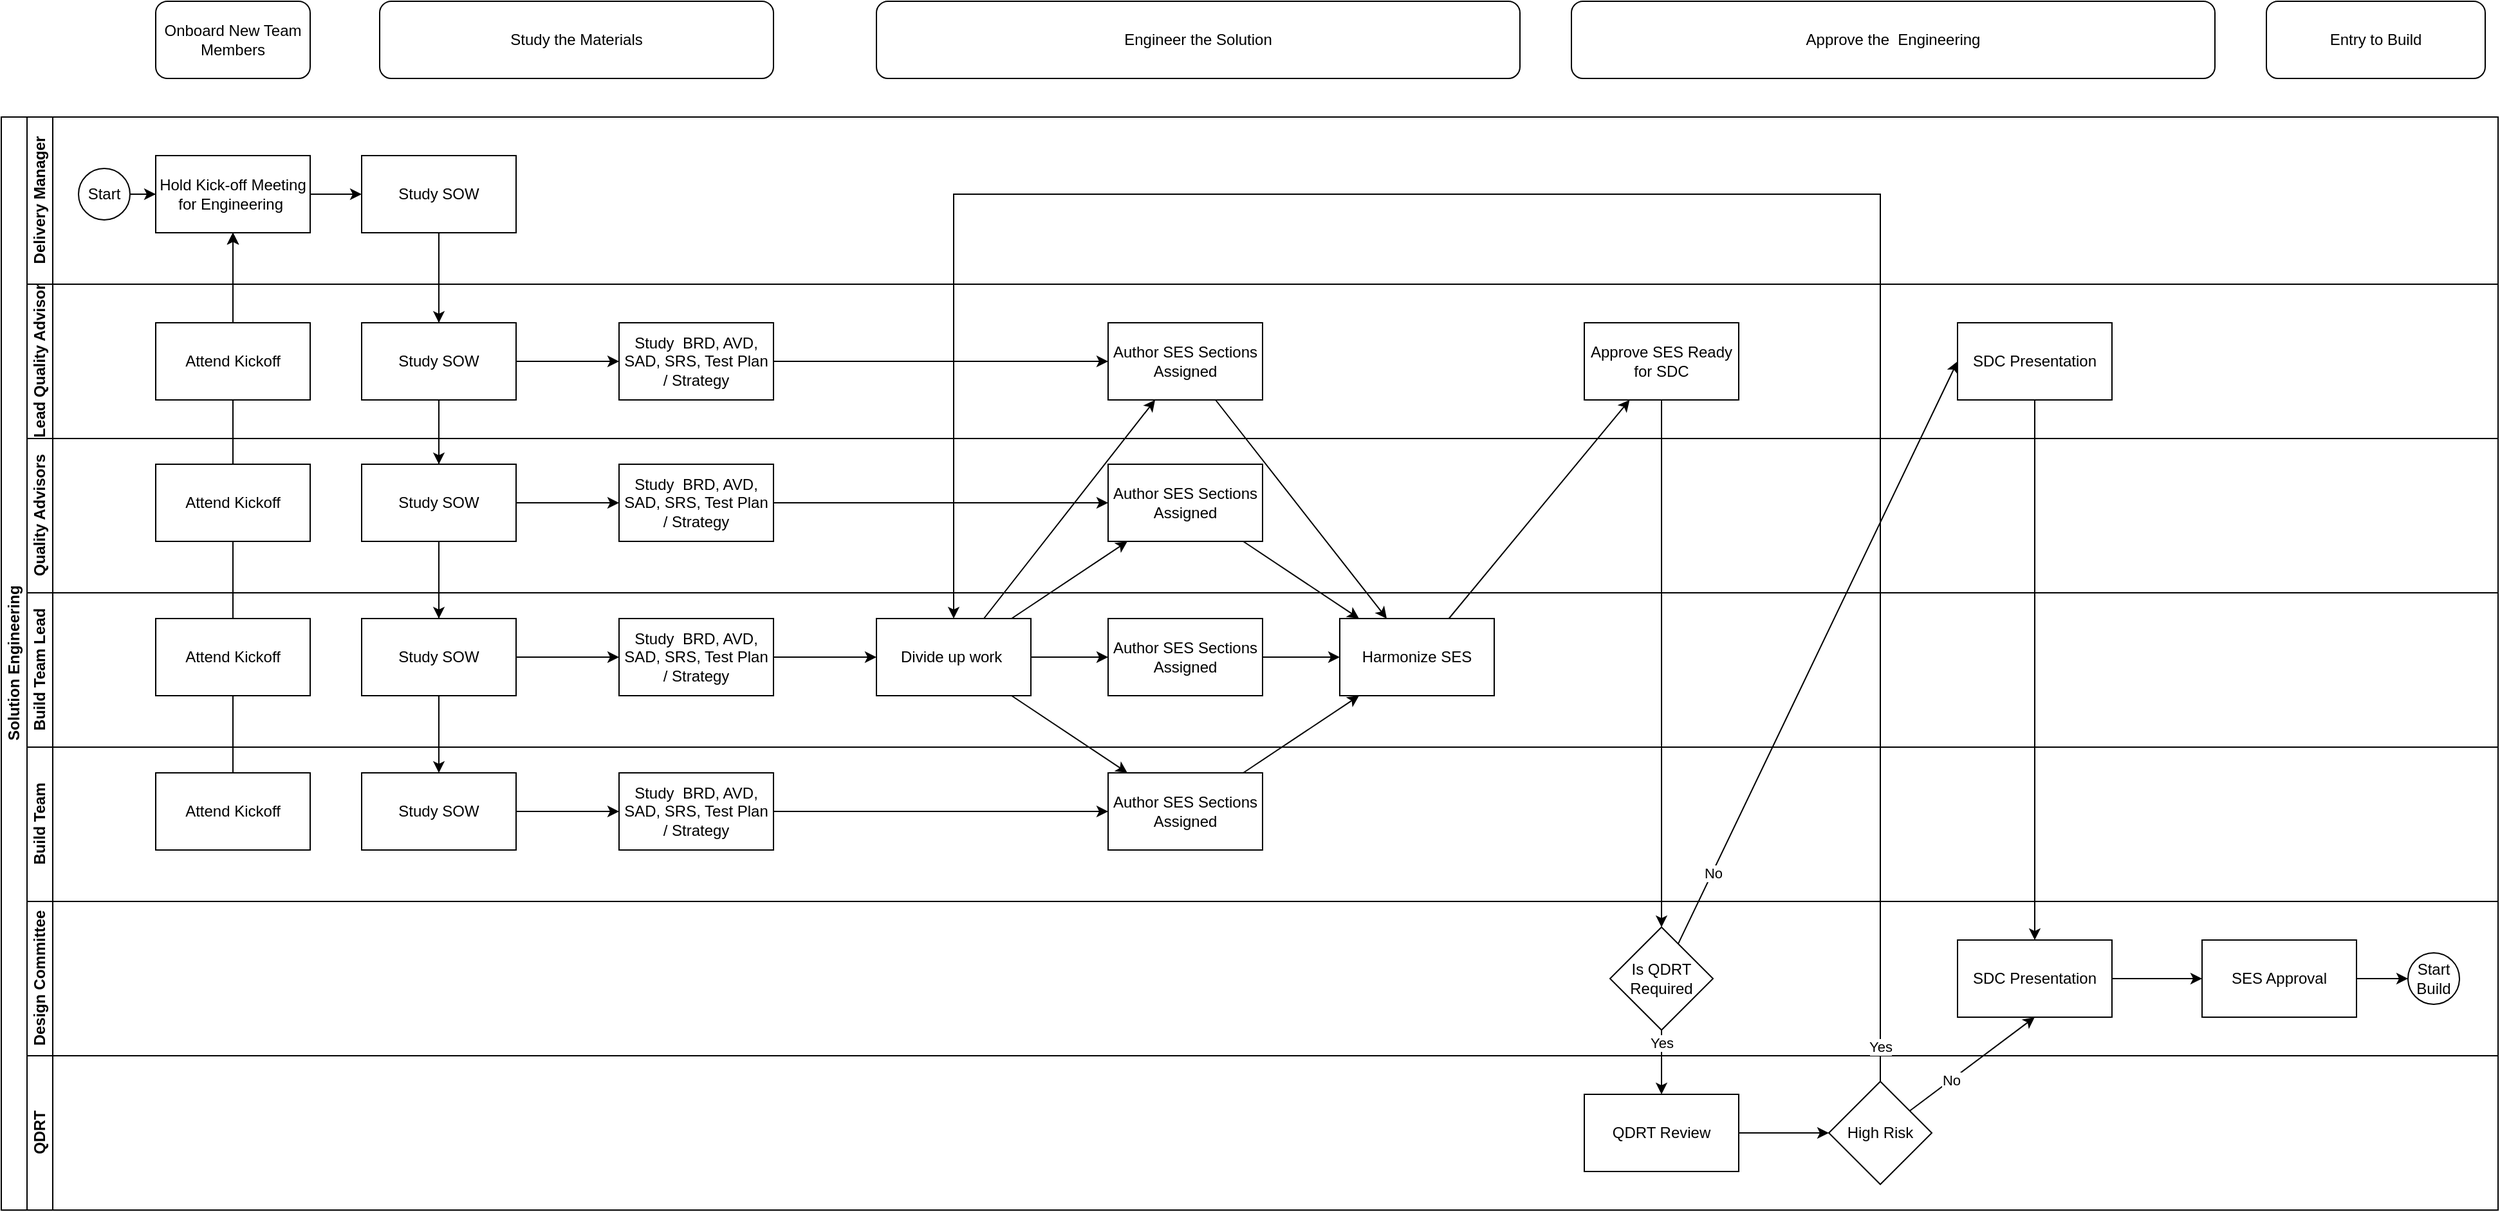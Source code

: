 <mxfile version="20.5.1" type="github" pages="2">
  <diagram id="prtHgNgQTEPvFCAcTncT" name="SES">
    <mxGraphModel dx="2063" dy="1165" grid="1" gridSize="10" guides="1" tooltips="1" connect="1" arrows="1" fold="1" page="1" pageScale="1" pageWidth="827" pageHeight="1169" math="0" shadow="0">
      <root>
        <mxCell id="0" />
        <mxCell id="1" parent="0" />
        <mxCell id="dNxyNK7c78bLwvsdeMH5-19" value="Solution Engineering" style="swimlane;html=1;childLayout=stackLayout;resizeParent=1;resizeParentMax=0;horizontal=0;startSize=20;horizontalStack=0;" parent="1" vertex="1">
          <mxGeometry x="120" y="100" width="1940" height="850" as="geometry" />
        </mxCell>
        <mxCell id="lHDh2VOqCjDSUPUFkfuu-18" style="edgeStyle=orthogonalEdgeStyle;rounded=0;orthogonalLoop=1;jettySize=auto;html=1;" parent="dNxyNK7c78bLwvsdeMH5-19" source="lHDh2VOqCjDSUPUFkfuu-14" target="dNxyNK7c78bLwvsdeMH5-24" edge="1">
          <mxGeometry relative="1" as="geometry" />
        </mxCell>
        <mxCell id="lHDh2VOqCjDSUPUFkfuu-19" style="edgeStyle=orthogonalEdgeStyle;rounded=0;orthogonalLoop=1;jettySize=auto;html=1;" parent="dNxyNK7c78bLwvsdeMH5-19" source="lHDh2VOqCjDSUPUFkfuu-15" target="dNxyNK7c78bLwvsdeMH5-24" edge="1">
          <mxGeometry relative="1" as="geometry" />
        </mxCell>
        <mxCell id="lHDh2VOqCjDSUPUFkfuu-20" style="edgeStyle=orthogonalEdgeStyle;rounded=0;orthogonalLoop=1;jettySize=auto;html=1;" parent="dNxyNK7c78bLwvsdeMH5-19" source="lHDh2VOqCjDSUPUFkfuu-16" target="dNxyNK7c78bLwvsdeMH5-24" edge="1">
          <mxGeometry relative="1" as="geometry" />
        </mxCell>
        <mxCell id="lHDh2VOqCjDSUPUFkfuu-40" style="edgeStyle=none;rounded=0;orthogonalLoop=1;jettySize=auto;html=1;entryX=0.5;entryY=0;entryDx=0;entryDy=0;" parent="dNxyNK7c78bLwvsdeMH5-19" source="TWKYT9FbJzJ2fGh1RO5W-16" target="lHDh2VOqCjDSUPUFkfuu-1" edge="1">
          <mxGeometry relative="1" as="geometry" />
        </mxCell>
        <mxCell id="lHDh2VOqCjDSUPUFkfuu-42" style="edgeStyle=none;rounded=0;orthogonalLoop=1;jettySize=auto;html=1;" parent="dNxyNK7c78bLwvsdeMH5-19" source="TWKYT9FbJzJ2fGh1RO5W-16" target="lHDh2VOqCjDSUPUFkfuu-4" edge="1">
          <mxGeometry relative="1" as="geometry" />
        </mxCell>
        <mxCell id="lHDh2VOqCjDSUPUFkfuu-41" style="edgeStyle=none;rounded=0;orthogonalLoop=1;jettySize=auto;html=1;" parent="dNxyNK7c78bLwvsdeMH5-19" source="TWKYT9FbJzJ2fGh1RO5W-16" target="lHDh2VOqCjDSUPUFkfuu-3" edge="1">
          <mxGeometry relative="1" as="geometry" />
        </mxCell>
        <mxCell id="lHDh2VOqCjDSUPUFkfuu-46" style="edgeStyle=none;rounded=0;orthogonalLoop=1;jettySize=auto;html=1;" parent="dNxyNK7c78bLwvsdeMH5-19" source="lHDh2VOqCjDSUPUFkfuu-30" target="lHDh2VOqCjDSUPUFkfuu-35" edge="1">
          <mxGeometry relative="1" as="geometry" />
        </mxCell>
        <mxCell id="dNxyNK7c78bLwvsdeMH5-20" value="Delivery Manager" style="swimlane;html=1;startSize=20;horizontal=0;" parent="dNxyNK7c78bLwvsdeMH5-19" vertex="1">
          <mxGeometry x="20" width="1920" height="130" as="geometry" />
        </mxCell>
        <mxCell id="dNxyNK7c78bLwvsdeMH5-25" value="" style="edgeStyle=orthogonalEdgeStyle;rounded=0;orthogonalLoop=1;jettySize=auto;html=1;" parent="dNxyNK7c78bLwvsdeMH5-20" source="dNxyNK7c78bLwvsdeMH5-23" target="dNxyNK7c78bLwvsdeMH5-24" edge="1">
          <mxGeometry relative="1" as="geometry" />
        </mxCell>
        <mxCell id="dNxyNK7c78bLwvsdeMH5-23" value="Start" style="ellipse;whiteSpace=wrap;html=1;" parent="dNxyNK7c78bLwvsdeMH5-20" vertex="1">
          <mxGeometry x="40" y="40" width="40" height="40" as="geometry" />
        </mxCell>
        <mxCell id="lHDh2VOqCjDSUPUFkfuu-21" style="edgeStyle=orthogonalEdgeStyle;rounded=0;orthogonalLoop=1;jettySize=auto;html=1;entryX=0;entryY=0.5;entryDx=0;entryDy=0;" parent="dNxyNK7c78bLwvsdeMH5-20" source="dNxyNK7c78bLwvsdeMH5-24" target="TWKYT9FbJzJ2fGh1RO5W-16" edge="1">
          <mxGeometry relative="1" as="geometry" />
        </mxCell>
        <mxCell id="dNxyNK7c78bLwvsdeMH5-24" value="Hold Kick-off Meeting for Engineering&amp;nbsp;" style="rounded=0;whiteSpace=wrap;html=1;fontFamily=Helvetica;fontSize=12;fontColor=#000000;align=center;" parent="dNxyNK7c78bLwvsdeMH5-20" vertex="1">
          <mxGeometry x="100" y="30" width="120" height="60" as="geometry" />
        </mxCell>
        <mxCell id="TWKYT9FbJzJ2fGh1RO5W-16" value="Study SOW" style="rounded=0;whiteSpace=wrap;html=1;" parent="dNxyNK7c78bLwvsdeMH5-20" vertex="1">
          <mxGeometry x="260" y="30" width="120" height="60" as="geometry" />
        </mxCell>
        <mxCell id="dNxyNK7c78bLwvsdeMH5-21" value="Lead Quality Advisor" style="swimlane;html=1;startSize=20;horizontal=0;" parent="dNxyNK7c78bLwvsdeMH5-19" vertex="1">
          <mxGeometry x="20" y="130" width="1920" height="120" as="geometry" />
        </mxCell>
        <mxCell id="lHDh2VOqCjDSUPUFkfuu-9" style="edgeStyle=orthogonalEdgeStyle;rounded=0;orthogonalLoop=1;jettySize=auto;html=1;" parent="dNxyNK7c78bLwvsdeMH5-21" source="lHDh2VOqCjDSUPUFkfuu-2" target="lHDh2VOqCjDSUPUFkfuu-5" edge="1">
          <mxGeometry relative="1" as="geometry" />
        </mxCell>
        <mxCell id="lHDh2VOqCjDSUPUFkfuu-2" value="Study SOW" style="rounded=0;whiteSpace=wrap;html=1;" parent="dNxyNK7c78bLwvsdeMH5-21" vertex="1">
          <mxGeometry x="260" y="30" width="120" height="60" as="geometry" />
        </mxCell>
        <mxCell id="lHDh2VOqCjDSUPUFkfuu-68" style="edgeStyle=elbowEdgeStyle;rounded=0;orthogonalLoop=1;jettySize=auto;elbow=vertical;html=1;" parent="dNxyNK7c78bLwvsdeMH5-21" source="lHDh2VOqCjDSUPUFkfuu-5" target="lHDh2VOqCjDSUPUFkfuu-27" edge="1">
          <mxGeometry relative="1" as="geometry" />
        </mxCell>
        <mxCell id="lHDh2VOqCjDSUPUFkfuu-5" value="Study &amp;nbsp;BRD, AVD, SAD, SRS, Test Plan / Strategy" style="rounded=0;whiteSpace=wrap;html=1;" parent="dNxyNK7c78bLwvsdeMH5-21" vertex="1">
          <mxGeometry x="460" y="30" width="120" height="60" as="geometry" />
        </mxCell>
        <mxCell id="lHDh2VOqCjDSUPUFkfuu-13" value="Attend Kickoff" style="rounded=0;whiteSpace=wrap;html=1;" parent="dNxyNK7c78bLwvsdeMH5-21" vertex="1">
          <mxGeometry x="100" y="30" width="120" height="60" as="geometry" />
        </mxCell>
        <mxCell id="lHDh2VOqCjDSUPUFkfuu-27" value="Author SES Sections Assigned" style="rounded=0;whiteSpace=wrap;html=1;" parent="dNxyNK7c78bLwvsdeMH5-21" vertex="1">
          <mxGeometry x="840" y="30" width="120" height="60" as="geometry" />
        </mxCell>
        <mxCell id="lHDh2VOqCjDSUPUFkfuu-47" value="Approve SES Ready for SDC" style="rounded=0;whiteSpace=wrap;html=1;" parent="dNxyNK7c78bLwvsdeMH5-21" vertex="1">
          <mxGeometry x="1210" y="30" width="120" height="60" as="geometry" />
        </mxCell>
        <mxCell id="lHDh2VOqCjDSUPUFkfuu-73" value="SDC Presentation" style="rounded=0;whiteSpace=wrap;html=1;" parent="dNxyNK7c78bLwvsdeMH5-21" vertex="1">
          <mxGeometry x="1500" y="30" width="120" height="60" as="geometry" />
        </mxCell>
        <mxCell id="dNxyNK7c78bLwvsdeMH5-22" value="Quality Advisors" style="swimlane;html=1;startSize=20;horizontal=0;" parent="dNxyNK7c78bLwvsdeMH5-19" vertex="1">
          <mxGeometry x="20" y="250" width="1920" height="120" as="geometry" />
        </mxCell>
        <mxCell id="lHDh2VOqCjDSUPUFkfuu-10" style="edgeStyle=orthogonalEdgeStyle;rounded=0;orthogonalLoop=1;jettySize=auto;html=1;" parent="dNxyNK7c78bLwvsdeMH5-22" source="lHDh2VOqCjDSUPUFkfuu-1" target="lHDh2VOqCjDSUPUFkfuu-6" edge="1">
          <mxGeometry relative="1" as="geometry" />
        </mxCell>
        <mxCell id="lHDh2VOqCjDSUPUFkfuu-1" value="Study SOW" style="rounded=0;whiteSpace=wrap;html=1;" parent="dNxyNK7c78bLwvsdeMH5-22" vertex="1">
          <mxGeometry x="260" y="20" width="120" height="60" as="geometry" />
        </mxCell>
        <mxCell id="lHDh2VOqCjDSUPUFkfuu-32" style="edgeStyle=orthogonalEdgeStyle;rounded=0;orthogonalLoop=1;jettySize=auto;html=1;entryX=0;entryY=0.5;entryDx=0;entryDy=0;" parent="dNxyNK7c78bLwvsdeMH5-22" source="lHDh2VOqCjDSUPUFkfuu-6" target="lHDh2VOqCjDSUPUFkfuu-28" edge="1">
          <mxGeometry relative="1" as="geometry" />
        </mxCell>
        <mxCell id="lHDh2VOqCjDSUPUFkfuu-6" value="Study &amp;nbsp;BRD, AVD, SAD, SRS, Test Plan / Strategy" style="rounded=0;whiteSpace=wrap;html=1;" parent="dNxyNK7c78bLwvsdeMH5-22" vertex="1">
          <mxGeometry x="460" y="20" width="120" height="60" as="geometry" />
        </mxCell>
        <mxCell id="lHDh2VOqCjDSUPUFkfuu-14" value="Attend Kickoff" style="rounded=0;whiteSpace=wrap;html=1;" parent="dNxyNK7c78bLwvsdeMH5-22" vertex="1">
          <mxGeometry x="100" y="20" width="120" height="60" as="geometry" />
        </mxCell>
        <mxCell id="lHDh2VOqCjDSUPUFkfuu-28" value="Author SES Sections Assigned" style="rounded=0;whiteSpace=wrap;html=1;" parent="dNxyNK7c78bLwvsdeMH5-22" vertex="1">
          <mxGeometry x="840" y="20" width="120" height="60" as="geometry" />
        </mxCell>
        <mxCell id="TWKYT9FbJzJ2fGh1RO5W-1" value="Build Team Lead" style="swimlane;html=1;startSize=20;horizontal=0;" parent="dNxyNK7c78bLwvsdeMH5-19" vertex="1">
          <mxGeometry x="20" y="370" width="1920" height="120" as="geometry" />
        </mxCell>
        <mxCell id="lHDh2VOqCjDSUPUFkfuu-11" style="edgeStyle=orthogonalEdgeStyle;rounded=0;orthogonalLoop=1;jettySize=auto;html=1;" parent="TWKYT9FbJzJ2fGh1RO5W-1" source="lHDh2VOqCjDSUPUFkfuu-3" target="lHDh2VOqCjDSUPUFkfuu-7" edge="1">
          <mxGeometry relative="1" as="geometry" />
        </mxCell>
        <mxCell id="lHDh2VOqCjDSUPUFkfuu-3" value="Study SOW" style="rounded=0;whiteSpace=wrap;html=1;" parent="TWKYT9FbJzJ2fGh1RO5W-1" vertex="1">
          <mxGeometry x="260" y="20" width="120" height="60" as="geometry" />
        </mxCell>
        <mxCell id="lHDh2VOqCjDSUPUFkfuu-26" style="edgeStyle=orthogonalEdgeStyle;rounded=0;orthogonalLoop=1;jettySize=auto;html=1;" parent="TWKYT9FbJzJ2fGh1RO5W-1" source="lHDh2VOqCjDSUPUFkfuu-7" target="lHDh2VOqCjDSUPUFkfuu-25" edge="1">
          <mxGeometry relative="1" as="geometry" />
        </mxCell>
        <mxCell id="lHDh2VOqCjDSUPUFkfuu-7" value="Study &amp;nbsp;BRD, AVD, SAD, SRS, Test Plan / Strategy" style="rounded=0;whiteSpace=wrap;html=1;" parent="TWKYT9FbJzJ2fGh1RO5W-1" vertex="1">
          <mxGeometry x="460" y="20" width="120" height="60" as="geometry" />
        </mxCell>
        <mxCell id="lHDh2VOqCjDSUPUFkfuu-15" value="Attend Kickoff" style="rounded=0;whiteSpace=wrap;html=1;" parent="TWKYT9FbJzJ2fGh1RO5W-1" vertex="1">
          <mxGeometry x="100" y="20" width="120" height="60" as="geometry" />
        </mxCell>
        <mxCell id="lHDh2VOqCjDSUPUFkfuu-33" style="edgeStyle=orthogonalEdgeStyle;rounded=0;orthogonalLoop=1;jettySize=auto;html=1;" parent="TWKYT9FbJzJ2fGh1RO5W-1" source="lHDh2VOqCjDSUPUFkfuu-25" target="lHDh2VOqCjDSUPUFkfuu-29" edge="1">
          <mxGeometry relative="1" as="geometry" />
        </mxCell>
        <mxCell id="lHDh2VOqCjDSUPUFkfuu-25" value="Divide up work&amp;nbsp;" style="rounded=0;whiteSpace=wrap;html=1;" parent="TWKYT9FbJzJ2fGh1RO5W-1" vertex="1">
          <mxGeometry x="660" y="20" width="120" height="60" as="geometry" />
        </mxCell>
        <mxCell id="lHDh2VOqCjDSUPUFkfuu-29" value="Author SES Sections Assigned" style="rounded=0;whiteSpace=wrap;html=1;" parent="TWKYT9FbJzJ2fGh1RO5W-1" vertex="1">
          <mxGeometry x="840" y="20" width="120" height="60" as="geometry" />
        </mxCell>
        <mxCell id="lHDh2VOqCjDSUPUFkfuu-35" value="Harmonize SES" style="rounded=0;whiteSpace=wrap;html=1;" parent="TWKYT9FbJzJ2fGh1RO5W-1" vertex="1">
          <mxGeometry x="1020" y="20" width="120" height="60" as="geometry" />
        </mxCell>
        <mxCell id="lHDh2VOqCjDSUPUFkfuu-45" style="edgeStyle=none;rounded=0;orthogonalLoop=1;jettySize=auto;html=1;" parent="TWKYT9FbJzJ2fGh1RO5W-1" source="lHDh2VOqCjDSUPUFkfuu-29" target="lHDh2VOqCjDSUPUFkfuu-35" edge="1">
          <mxGeometry relative="1" as="geometry" />
        </mxCell>
        <mxCell id="TWKYT9FbJzJ2fGh1RO5W-5" value="Build Team" style="swimlane;html=1;startSize=20;horizontal=0;" parent="dNxyNK7c78bLwvsdeMH5-19" vertex="1">
          <mxGeometry x="20" y="490" width="1920" height="120" as="geometry" />
        </mxCell>
        <mxCell id="lHDh2VOqCjDSUPUFkfuu-12" style="edgeStyle=orthogonalEdgeStyle;rounded=0;orthogonalLoop=1;jettySize=auto;html=1;" parent="TWKYT9FbJzJ2fGh1RO5W-5" source="lHDh2VOqCjDSUPUFkfuu-4" target="lHDh2VOqCjDSUPUFkfuu-8" edge="1">
          <mxGeometry relative="1" as="geometry" />
        </mxCell>
        <mxCell id="lHDh2VOqCjDSUPUFkfuu-4" value="Study SOW" style="rounded=0;whiteSpace=wrap;html=1;" parent="TWKYT9FbJzJ2fGh1RO5W-5" vertex="1">
          <mxGeometry x="260" y="20" width="120" height="60" as="geometry" />
        </mxCell>
        <mxCell id="lHDh2VOqCjDSUPUFkfuu-34" style="edgeStyle=orthogonalEdgeStyle;rounded=0;orthogonalLoop=1;jettySize=auto;html=1;" parent="TWKYT9FbJzJ2fGh1RO5W-5" source="lHDh2VOqCjDSUPUFkfuu-8" target="lHDh2VOqCjDSUPUFkfuu-30" edge="1">
          <mxGeometry relative="1" as="geometry" />
        </mxCell>
        <mxCell id="lHDh2VOqCjDSUPUFkfuu-8" value="Study &amp;nbsp;BRD, AVD, SAD, SRS, Test Plan / Strategy" style="rounded=0;whiteSpace=wrap;html=1;" parent="TWKYT9FbJzJ2fGh1RO5W-5" vertex="1">
          <mxGeometry x="460" y="20" width="120" height="60" as="geometry" />
        </mxCell>
        <mxCell id="lHDh2VOqCjDSUPUFkfuu-16" value="Attend Kickoff" style="rounded=0;whiteSpace=wrap;html=1;" parent="TWKYT9FbJzJ2fGh1RO5W-5" vertex="1">
          <mxGeometry x="100" y="20" width="120" height="60" as="geometry" />
        </mxCell>
        <mxCell id="lHDh2VOqCjDSUPUFkfuu-30" value="Author SES Sections Assigned" style="rounded=0;whiteSpace=wrap;html=1;" parent="TWKYT9FbJzJ2fGh1RO5W-5" vertex="1">
          <mxGeometry x="840" y="20" width="120" height="60" as="geometry" />
        </mxCell>
        <mxCell id="lHDh2VOqCjDSUPUFkfuu-37" style="rounded=0;orthogonalLoop=1;jettySize=auto;html=1;" parent="dNxyNK7c78bLwvsdeMH5-19" source="lHDh2VOqCjDSUPUFkfuu-25" target="lHDh2VOqCjDSUPUFkfuu-28" edge="1">
          <mxGeometry relative="1" as="geometry">
            <mxPoint x="789.091" y="210" as="sourcePoint" />
          </mxGeometry>
        </mxCell>
        <mxCell id="lHDh2VOqCjDSUPUFkfuu-38" style="edgeStyle=none;rounded=0;orthogonalLoop=1;jettySize=auto;html=1;" parent="dNxyNK7c78bLwvsdeMH5-19" source="lHDh2VOqCjDSUPUFkfuu-25" target="lHDh2VOqCjDSUPUFkfuu-30" edge="1">
          <mxGeometry relative="1" as="geometry" />
        </mxCell>
        <mxCell id="lHDh2VOqCjDSUPUFkfuu-43" style="edgeStyle=none;rounded=0;orthogonalLoop=1;jettySize=auto;html=1;" parent="dNxyNK7c78bLwvsdeMH5-19" source="lHDh2VOqCjDSUPUFkfuu-28" target="lHDh2VOqCjDSUPUFkfuu-35" edge="1">
          <mxGeometry relative="1" as="geometry" />
        </mxCell>
        <mxCell id="lHDh2VOqCjDSUPUFkfuu-49" value="Design Committee" style="swimlane;html=1;startSize=20;horizontal=0;" parent="dNxyNK7c78bLwvsdeMH5-19" vertex="1">
          <mxGeometry x="20" y="610" width="1920" height="120" as="geometry" />
        </mxCell>
        <mxCell id="lHDh2VOqCjDSUPUFkfuu-58" value="Is QDRT Required" style="rhombus;whiteSpace=wrap;html=1;" parent="lHDh2VOqCjDSUPUFkfuu-49" vertex="1">
          <mxGeometry x="1230" y="20" width="80" height="80" as="geometry" />
        </mxCell>
        <mxCell id="lHDh2VOqCjDSUPUFkfuu-76" style="edgeStyle=none;rounded=0;orthogonalLoop=1;jettySize=auto;html=1;elbow=vertical;" parent="lHDh2VOqCjDSUPUFkfuu-49" source="lHDh2VOqCjDSUPUFkfuu-70" target="lHDh2VOqCjDSUPUFkfuu-75" edge="1">
          <mxGeometry relative="1" as="geometry" />
        </mxCell>
        <mxCell id="lHDh2VOqCjDSUPUFkfuu-70" value="SDC Presentation" style="rounded=0;whiteSpace=wrap;html=1;" parent="lHDh2VOqCjDSUPUFkfuu-49" vertex="1">
          <mxGeometry x="1500" y="30" width="120" height="60" as="geometry" />
        </mxCell>
        <mxCell id="rrpsz6s_8IeYdR24ymDU-2" style="edgeStyle=none;rounded=0;orthogonalLoop=1;jettySize=auto;html=1;elbow=vertical;" edge="1" parent="lHDh2VOqCjDSUPUFkfuu-49" source="lHDh2VOqCjDSUPUFkfuu-75" target="rrpsz6s_8IeYdR24ymDU-1">
          <mxGeometry relative="1" as="geometry" />
        </mxCell>
        <mxCell id="lHDh2VOqCjDSUPUFkfuu-75" value="SES Approval" style="rounded=0;whiteSpace=wrap;html=1;" parent="lHDh2VOqCjDSUPUFkfuu-49" vertex="1">
          <mxGeometry x="1690" y="30" width="120" height="60" as="geometry" />
        </mxCell>
        <mxCell id="rrpsz6s_8IeYdR24ymDU-1" value="Start Build" style="ellipse;whiteSpace=wrap;html=1;" vertex="1" parent="lHDh2VOqCjDSUPUFkfuu-49">
          <mxGeometry x="1850" y="40" width="40" height="40" as="geometry" />
        </mxCell>
        <mxCell id="lHDh2VOqCjDSUPUFkfuu-56" value="QDRT" style="swimlane;html=1;startSize=20;horizontal=0;" parent="dNxyNK7c78bLwvsdeMH5-19" vertex="1">
          <mxGeometry x="20" y="730" width="1920" height="120" as="geometry" />
        </mxCell>
        <mxCell id="lHDh2VOqCjDSUPUFkfuu-60" value="QDRT Review" style="rounded=0;whiteSpace=wrap;html=1;" parent="lHDh2VOqCjDSUPUFkfuu-56" vertex="1">
          <mxGeometry x="1210" y="30" width="120" height="60" as="geometry" />
        </mxCell>
        <mxCell id="lHDh2VOqCjDSUPUFkfuu-63" value="High Risk" style="rhombus;whiteSpace=wrap;html=1;" parent="lHDh2VOqCjDSUPUFkfuu-56" vertex="1">
          <mxGeometry x="1400" y="20" width="80" height="80" as="geometry" />
        </mxCell>
        <mxCell id="lHDh2VOqCjDSUPUFkfuu-65" style="edgeStyle=none;rounded=0;orthogonalLoop=1;jettySize=auto;html=1;" parent="lHDh2VOqCjDSUPUFkfuu-56" source="lHDh2VOqCjDSUPUFkfuu-60" target="lHDh2VOqCjDSUPUFkfuu-63" edge="1">
          <mxGeometry relative="1" as="geometry" />
        </mxCell>
        <mxCell id="lHDh2VOqCjDSUPUFkfuu-61" style="edgeStyle=none;rounded=0;orthogonalLoop=1;jettySize=auto;html=1;" parent="dNxyNK7c78bLwvsdeMH5-19" source="lHDh2VOqCjDSUPUFkfuu-58" target="lHDh2VOqCjDSUPUFkfuu-60" edge="1">
          <mxGeometry relative="1" as="geometry" />
        </mxCell>
        <mxCell id="lHDh2VOqCjDSUPUFkfuu-66" value="Yes" style="edgeLabel;html=1;align=center;verticalAlign=middle;resizable=0;points=[];" parent="lHDh2VOqCjDSUPUFkfuu-61" vertex="1" connectable="0">
          <mxGeometry x="-0.407" y="1" relative="1" as="geometry">
            <mxPoint x="-1" y="-5" as="offset" />
          </mxGeometry>
        </mxCell>
        <mxCell id="lHDh2VOqCjDSUPUFkfuu-67" style="edgeStyle=elbowEdgeStyle;rounded=0;orthogonalLoop=1;jettySize=auto;html=1;elbow=vertical;" parent="dNxyNK7c78bLwvsdeMH5-19" source="lHDh2VOqCjDSUPUFkfuu-63" target="lHDh2VOqCjDSUPUFkfuu-25" edge="1">
          <mxGeometry relative="1" as="geometry">
            <Array as="points">
              <mxPoint x="1130" y="60" />
            </Array>
          </mxGeometry>
        </mxCell>
        <mxCell id="lHDh2VOqCjDSUPUFkfuu-69" value="Yes" style="edgeLabel;html=1;align=center;verticalAlign=middle;resizable=0;points=[];" parent="lHDh2VOqCjDSUPUFkfuu-67" vertex="1" connectable="0">
          <mxGeometry x="-0.74" y="-3" relative="1" as="geometry">
            <mxPoint x="-3" y="199" as="offset" />
          </mxGeometry>
        </mxCell>
        <mxCell id="lHDh2VOqCjDSUPUFkfuu-71" style="rounded=0;orthogonalLoop=1;jettySize=auto;elbow=vertical;html=1;entryX=0.5;entryY=1;entryDx=0;entryDy=0;" parent="dNxyNK7c78bLwvsdeMH5-19" source="lHDh2VOqCjDSUPUFkfuu-63" target="lHDh2VOqCjDSUPUFkfuu-70" edge="1">
          <mxGeometry relative="1" as="geometry" />
        </mxCell>
        <mxCell id="lHDh2VOqCjDSUPUFkfuu-72" value="No" style="edgeLabel;html=1;align=center;verticalAlign=middle;resizable=0;points=[];" parent="lHDh2VOqCjDSUPUFkfuu-71" vertex="1" connectable="0">
          <mxGeometry x="-0.341" relative="1" as="geometry">
            <mxPoint as="offset" />
          </mxGeometry>
        </mxCell>
        <mxCell id="lHDh2VOqCjDSUPUFkfuu-17" style="edgeStyle=orthogonalEdgeStyle;rounded=0;orthogonalLoop=1;jettySize=auto;html=1;" parent="dNxyNK7c78bLwvsdeMH5-19" source="lHDh2VOqCjDSUPUFkfuu-13" target="dNxyNK7c78bLwvsdeMH5-24" edge="1">
          <mxGeometry relative="1" as="geometry" />
        </mxCell>
        <mxCell id="lHDh2VOqCjDSUPUFkfuu-39" style="edgeStyle=none;rounded=0;orthogonalLoop=1;jettySize=auto;html=1;" parent="dNxyNK7c78bLwvsdeMH5-19" source="TWKYT9FbJzJ2fGh1RO5W-16" target="lHDh2VOqCjDSUPUFkfuu-2" edge="1">
          <mxGeometry relative="1" as="geometry" />
        </mxCell>
        <mxCell id="lHDh2VOqCjDSUPUFkfuu-44" style="edgeStyle=none;rounded=0;orthogonalLoop=1;jettySize=auto;html=1;" parent="dNxyNK7c78bLwvsdeMH5-19" source="lHDh2VOqCjDSUPUFkfuu-27" target="lHDh2VOqCjDSUPUFkfuu-35" edge="1">
          <mxGeometry relative="1" as="geometry" />
        </mxCell>
        <mxCell id="lHDh2VOqCjDSUPUFkfuu-31" style="rounded=0;orthogonalLoop=1;jettySize=auto;html=1;" parent="dNxyNK7c78bLwvsdeMH5-19" source="lHDh2VOqCjDSUPUFkfuu-25" target="lHDh2VOqCjDSUPUFkfuu-27" edge="1">
          <mxGeometry relative="1" as="geometry">
            <mxPoint x="800" y="180" as="sourcePoint" />
          </mxGeometry>
        </mxCell>
        <mxCell id="lHDh2VOqCjDSUPUFkfuu-48" style="edgeStyle=none;rounded=0;orthogonalLoop=1;jettySize=auto;html=1;" parent="dNxyNK7c78bLwvsdeMH5-19" source="lHDh2VOqCjDSUPUFkfuu-35" target="lHDh2VOqCjDSUPUFkfuu-47" edge="1">
          <mxGeometry relative="1" as="geometry" />
        </mxCell>
        <mxCell id="lHDh2VOqCjDSUPUFkfuu-59" style="edgeStyle=none;rounded=0;orthogonalLoop=1;jettySize=auto;html=1;" parent="dNxyNK7c78bLwvsdeMH5-19" source="lHDh2VOqCjDSUPUFkfuu-47" target="lHDh2VOqCjDSUPUFkfuu-58" edge="1">
          <mxGeometry relative="1" as="geometry" />
        </mxCell>
        <mxCell id="lHDh2VOqCjDSUPUFkfuu-77" style="edgeStyle=none;rounded=0;orthogonalLoop=1;jettySize=auto;html=1;elbow=vertical;entryX=0;entryY=0.5;entryDx=0;entryDy=0;" parent="dNxyNK7c78bLwvsdeMH5-19" source="lHDh2VOqCjDSUPUFkfuu-58" target="lHDh2VOqCjDSUPUFkfuu-73" edge="1">
          <mxGeometry relative="1" as="geometry" />
        </mxCell>
        <mxCell id="lHDh2VOqCjDSUPUFkfuu-78" value="No" style="edgeLabel;html=1;align=center;verticalAlign=middle;resizable=0;points=[];" parent="lHDh2VOqCjDSUPUFkfuu-77" vertex="1" connectable="0">
          <mxGeometry x="-0.758" relative="1" as="geometry">
            <mxPoint as="offset" />
          </mxGeometry>
        </mxCell>
        <mxCell id="lHDh2VOqCjDSUPUFkfuu-79" style="edgeStyle=none;rounded=0;orthogonalLoop=1;jettySize=auto;html=1;exitX=0.5;exitY=1;exitDx=0;exitDy=0;elbow=vertical;" parent="dNxyNK7c78bLwvsdeMH5-19" source="lHDh2VOqCjDSUPUFkfuu-73" target="lHDh2VOqCjDSUPUFkfuu-70" edge="1">
          <mxGeometry relative="1" as="geometry" />
        </mxCell>
        <mxCell id="rrpsz6s_8IeYdR24ymDU-3" value="Onboard New Team Members" style="rounded=1;whiteSpace=wrap;html=1;" vertex="1" parent="1">
          <mxGeometry x="240" y="10" width="120" height="60" as="geometry" />
        </mxCell>
        <mxCell id="rrpsz6s_8IeYdR24ymDU-4" value="Study the Materials" style="rounded=1;whiteSpace=wrap;html=1;" vertex="1" parent="1">
          <mxGeometry x="414" y="10" width="306" height="60" as="geometry" />
        </mxCell>
        <mxCell id="rrpsz6s_8IeYdR24ymDU-5" value="Engineer the Solution" style="rounded=1;whiteSpace=wrap;html=1;" vertex="1" parent="1">
          <mxGeometry x="800" y="10" width="500" height="60" as="geometry" />
        </mxCell>
        <mxCell id="rrpsz6s_8IeYdR24ymDU-6" value="Approve the &amp;nbsp;Engineering" style="rounded=1;whiteSpace=wrap;html=1;" vertex="1" parent="1">
          <mxGeometry x="1340" y="10" width="500" height="60" as="geometry" />
        </mxCell>
        <mxCell id="rrpsz6s_8IeYdR24ymDU-7" value="Entry to Build" style="rounded=1;whiteSpace=wrap;html=1;" vertex="1" parent="1">
          <mxGeometry x="1880" y="10" width="170" height="60" as="geometry" />
        </mxCell>
      </root>
    </mxGraphModel>
  </diagram>
  <diagram id="gKuqENFI6itRB4wdg6vo" name="Build">
    <mxGraphModel dx="2917" dy="1574" grid="1" gridSize="10" guides="1" tooltips="1" connect="1" arrows="1" fold="1" page="1" pageScale="1" pageWidth="850" pageHeight="1100" math="0" shadow="0">
      <root>
        <mxCell id="0" />
        <mxCell id="1" parent="0" />
        <mxCell id="_M90SXqxyixkT5h7P3Xi-1" value="Solution Engineering" style="swimlane;html=1;childLayout=stackLayout;resizeParent=1;resizeParentMax=0;horizontal=0;startSize=20;horizontalStack=0;" vertex="1" parent="1">
          <mxGeometry x="120" y="100" width="2460" height="850" as="geometry" />
        </mxCell>
        <mxCell id="_M90SXqxyixkT5h7P3Xi-2" style="edgeStyle=orthogonalEdgeStyle;rounded=0;orthogonalLoop=1;jettySize=auto;html=1;" edge="1" parent="_M90SXqxyixkT5h7P3Xi-1" source="_M90SXqxyixkT5h7P3Xi-29" target="_M90SXqxyixkT5h7P3Xi-13">
          <mxGeometry relative="1" as="geometry" />
        </mxCell>
        <mxCell id="_M90SXqxyixkT5h7P3Xi-3" style="edgeStyle=orthogonalEdgeStyle;rounded=0;orthogonalLoop=1;jettySize=auto;html=1;" edge="1" parent="_M90SXqxyixkT5h7P3Xi-1" source="_M90SXqxyixkT5h7P3Xi-36" target="_M90SXqxyixkT5h7P3Xi-13">
          <mxGeometry relative="1" as="geometry" />
        </mxCell>
        <mxCell id="_M90SXqxyixkT5h7P3Xi-4" style="edgeStyle=orthogonalEdgeStyle;rounded=0;orthogonalLoop=1;jettySize=auto;html=1;" edge="1" parent="_M90SXqxyixkT5h7P3Xi-1" source="_M90SXqxyixkT5h7P3Xi-47" target="_M90SXqxyixkT5h7P3Xi-13">
          <mxGeometry relative="1" as="geometry" />
        </mxCell>
        <mxCell id="_M90SXqxyixkT5h7P3Xi-9" value="Delivery Manager" style="swimlane;html=1;startSize=20;horizontal=0;" vertex="1" parent="_M90SXqxyixkT5h7P3Xi-1">
          <mxGeometry x="20" width="2440" height="130" as="geometry" />
        </mxCell>
        <mxCell id="_M90SXqxyixkT5h7P3Xi-10" value="" style="edgeStyle=orthogonalEdgeStyle;rounded=0;orthogonalLoop=1;jettySize=auto;html=1;" edge="1" parent="_M90SXqxyixkT5h7P3Xi-9" source="_M90SXqxyixkT5h7P3Xi-11" target="_M90SXqxyixkT5h7P3Xi-13">
          <mxGeometry relative="1" as="geometry" />
        </mxCell>
        <mxCell id="_M90SXqxyixkT5h7P3Xi-11" value="Start" style="ellipse;whiteSpace=wrap;html=1;" vertex="1" parent="_M90SXqxyixkT5h7P3Xi-9">
          <mxGeometry x="40" y="40" width="40" height="40" as="geometry" />
        </mxCell>
        <mxCell id="_M90SXqxyixkT5h7P3Xi-13" value="Hold Kick-off Meeting for Build and Identify Product Owner" style="rounded=0;whiteSpace=wrap;html=1;fontFamily=Helvetica;fontSize=12;fontColor=#000000;align=center;" vertex="1" parent="_M90SXqxyixkT5h7P3Xi-9">
          <mxGeometry x="100" y="30" width="120" height="60" as="geometry" />
        </mxCell>
        <mxCell id="_M90SXqxyixkT5h7P3Xi-15" value="Lead Quality Advisor" style="swimlane;html=1;startSize=20;horizontal=0;" vertex="1" parent="_M90SXqxyixkT5h7P3Xi-1">
          <mxGeometry x="20" y="130" width="2440" height="120" as="geometry" />
        </mxCell>
        <mxCell id="_M90SXqxyixkT5h7P3Xi-20" value="Attend Kickoff" style="rounded=0;whiteSpace=wrap;html=1;" vertex="1" parent="_M90SXqxyixkT5h7P3Xi-15">
          <mxGeometry x="100" y="30" width="120" height="60" as="geometry" />
        </mxCell>
        <mxCell id="_M90SXqxyixkT5h7P3Xi-22" value="Schedule SDC Meeting" style="rounded=0;whiteSpace=wrap;html=1;" vertex="1" parent="_M90SXqxyixkT5h7P3Xi-15">
          <mxGeometry x="1730" y="30" width="120" height="60" as="geometry" />
        </mxCell>
        <mxCell id="_M90SXqxyixkT5h7P3Xi-23" value="SDC Presentation" style="rounded=0;whiteSpace=wrap;html=1;" vertex="1" parent="_M90SXqxyixkT5h7P3Xi-15">
          <mxGeometry x="2020" y="30" width="120" height="60" as="geometry" />
        </mxCell>
        <mxCell id="_M90SXqxyixkT5h7P3Xi-24" value="Product Owner" style="swimlane;html=1;startSize=20;horizontal=0;" vertex="1" parent="_M90SXqxyixkT5h7P3Xi-1">
          <mxGeometry x="20" y="250" width="2440" height="120" as="geometry" />
        </mxCell>
        <mxCell id="_M90SXqxyixkT5h7P3Xi-29" value="Attend Kickoff" style="rounded=0;whiteSpace=wrap;html=1;" vertex="1" parent="_M90SXqxyixkT5h7P3Xi-24">
          <mxGeometry x="100" y="20" width="120" height="60" as="geometry" />
        </mxCell>
        <mxCell id="_M90SXqxyixkT5h7P3Xi-39" value="Prioritize Inventory of Activities" style="rounded=0;whiteSpace=wrap;html=1;" vertex="1" parent="_M90SXqxyixkT5h7P3Xi-24">
          <mxGeometry x="660" y="30" width="120" height="60" as="geometry" />
        </mxCell>
        <mxCell id="_M90SXqxyixkT5h7P3Xi-120" style="edgeStyle=none;rounded=0;orthogonalLoop=1;jettySize=auto;html=1;elbow=vertical;" edge="1" parent="_M90SXqxyixkT5h7P3Xi-24" source="_M90SXqxyixkT5h7P3Xi-115" target="_M90SXqxyixkT5h7P3Xi-38">
          <mxGeometry relative="1" as="geometry" />
        </mxCell>
        <mxCell id="_M90SXqxyixkT5h7P3Xi-115" value="Study BRD, SRS, User Stories, Features, Epics, and SES" style="rounded=0;whiteSpace=wrap;html=1;" vertex="1" parent="_M90SXqxyixkT5h7P3Xi-24">
          <mxGeometry x="330" y="30" width="120" height="60" as="geometry" />
        </mxCell>
        <mxCell id="_M90SXqxyixkT5h7P3Xi-38" value="Create an Inventory of Activities and Divide up work&amp;nbsp;" style="rounded=0;whiteSpace=wrap;html=1;" vertex="1" parent="_M90SXqxyixkT5h7P3Xi-24">
          <mxGeometry x="490" y="30" width="120" height="60" as="geometry" />
        </mxCell>
        <mxCell id="_M90SXqxyixkT5h7P3Xi-37" style="rounded=0;orthogonalLoop=1;jettySize=auto;html=1;" edge="1" parent="_M90SXqxyixkT5h7P3Xi-24" source="_M90SXqxyixkT5h7P3Xi-38" target="_M90SXqxyixkT5h7P3Xi-39">
          <mxGeometry relative="1" as="geometry" />
        </mxCell>
        <mxCell id="_M90SXqxyixkT5h7P3Xi-31" value="Build Team Lead" style="swimlane;html=1;startSize=20;horizontal=0;" vertex="1" parent="_M90SXqxyixkT5h7P3Xi-1">
          <mxGeometry x="20" y="370" width="2440" height="120" as="geometry" />
        </mxCell>
        <mxCell id="_M90SXqxyixkT5h7P3Xi-36" value="Attend Kickoff" style="rounded=0;whiteSpace=wrap;html=1;" vertex="1" parent="_M90SXqxyixkT5h7P3Xi-31">
          <mxGeometry x="100" y="20" width="120" height="60" as="geometry" />
        </mxCell>
        <mxCell id="_M90SXqxyixkT5h7P3Xi-14" value="Study BRD, SRS, User Stories, Features, Epics, and SES" style="rounded=0;whiteSpace=wrap;html=1;" vertex="1" parent="_M90SXqxyixkT5h7P3Xi-31">
          <mxGeometry x="330" y="30" width="120" height="60" as="geometry" />
        </mxCell>
        <mxCell id="_M90SXqxyixkT5h7P3Xi-89" style="edgeStyle=none;rounded=0;orthogonalLoop=1;jettySize=auto;html=1;elbow=vertical;" edge="1" parent="_M90SXqxyixkT5h7P3Xi-31" source="_M90SXqxyixkT5h7P3Xi-48" target="_M90SXqxyixkT5h7P3Xi-85">
          <mxGeometry relative="1" as="geometry" />
        </mxCell>
        <mxCell id="_M90SXqxyixkT5h7P3Xi-48" value="Write Positive &amp;amp; Negative Unit Test Scripts" style="rounded=0;whiteSpace=wrap;html=1;" vertex="1" parent="_M90SXqxyixkT5h7P3Xi-31">
          <mxGeometry x="810" y="20" width="120" height="60" as="geometry" />
        </mxCell>
        <mxCell id="_M90SXqxyixkT5h7P3Xi-93" style="edgeStyle=none;rounded=0;orthogonalLoop=1;jettySize=auto;html=1;entryX=0;entryY=0.5;entryDx=0;entryDy=0;elbow=vertical;" edge="1" parent="_M90SXqxyixkT5h7P3Xi-31" source="_M90SXqxyixkT5h7P3Xi-85" target="_M90SXqxyixkT5h7P3Xi-92">
          <mxGeometry relative="1" as="geometry" />
        </mxCell>
        <mxCell id="_M90SXqxyixkT5h7P3Xi-85" value="Write Code / Configure Engiroment" style="rounded=0;whiteSpace=wrap;html=1;" vertex="1" parent="_M90SXqxyixkT5h7P3Xi-31">
          <mxGeometry x="970" y="20" width="120" height="60" as="geometry" />
        </mxCell>
        <mxCell id="_M90SXqxyixkT5h7P3Xi-103" style="edgeStyle=none;rounded=0;orthogonalLoop=1;jettySize=auto;html=1;elbow=vertical;" edge="1" parent="_M90SXqxyixkT5h7P3Xi-31" source="_M90SXqxyixkT5h7P3Xi-92" target="_M90SXqxyixkT5h7P3Xi-96">
          <mxGeometry relative="1" as="geometry" />
        </mxCell>
        <mxCell id="_M90SXqxyixkT5h7P3Xi-92" value="Run Unit Test Scripts" style="rounded=0;whiteSpace=wrap;html=1;" vertex="1" parent="_M90SXqxyixkT5h7P3Xi-31">
          <mxGeometry x="1130" y="20" width="120" height="60" as="geometry" />
        </mxCell>
        <mxCell id="_M90SXqxyixkT5h7P3Xi-105" style="edgeStyle=none;rounded=0;orthogonalLoop=1;jettySize=auto;html=1;elbow=vertical;" edge="1" parent="_M90SXqxyixkT5h7P3Xi-31" source="_M90SXqxyixkT5h7P3Xi-96" target="_M90SXqxyixkT5h7P3Xi-104">
          <mxGeometry relative="1" as="geometry" />
        </mxCell>
        <mxCell id="_M90SXqxyixkT5h7P3Xi-96" value="Conduct Peer Review (Final Peer Review uses QDRT Form)" style="rounded=0;whiteSpace=wrap;html=1;" vertex="1" parent="_M90SXqxyixkT5h7P3Xi-31">
          <mxGeometry x="1290" y="20" width="120" height="60" as="geometry" />
        </mxCell>
        <mxCell id="_M90SXqxyixkT5h7P3Xi-109" style="edgeStyle=none;rounded=0;orthogonalLoop=1;jettySize=auto;html=1;elbow=vertical;" edge="1" parent="_M90SXqxyixkT5h7P3Xi-31" source="_M90SXqxyixkT5h7P3Xi-104" target="_M90SXqxyixkT5h7P3Xi-108">
          <mxGeometry relative="1" as="geometry" />
        </mxCell>
        <mxCell id="_M90SXqxyixkT5h7P3Xi-104" value="Integrate into Source Code Repository" style="rounded=0;whiteSpace=wrap;html=1;" vertex="1" parent="_M90SXqxyixkT5h7P3Xi-31">
          <mxGeometry x="1450" y="20" width="120" height="60" as="geometry" />
        </mxCell>
        <mxCell id="_M90SXqxyixkT5h7P3Xi-108" value="Is Release Ready" style="rhombus;whiteSpace=wrap;html=1;" vertex="1" parent="_M90SXqxyixkT5h7P3Xi-31">
          <mxGeometry x="1630" y="10" width="80" height="80" as="geometry" />
        </mxCell>
        <mxCell id="_M90SXqxyixkT5h7P3Xi-122" value="Create an Inventory of Activities and Divide up work&amp;nbsp;" style="rounded=0;whiteSpace=wrap;html=1;" vertex="1" parent="_M90SXqxyixkT5h7P3Xi-31">
          <mxGeometry x="490" y="30" width="120" height="60" as="geometry" />
        </mxCell>
        <mxCell id="_M90SXqxyixkT5h7P3Xi-83" style="edgeStyle=none;rounded=0;orthogonalLoop=1;jettySize=auto;html=1;elbow=vertical;" edge="1" parent="_M90SXqxyixkT5h7P3Xi-31" source="_M90SXqxyixkT5h7P3Xi-14" target="_M90SXqxyixkT5h7P3Xi-122">
          <mxGeometry relative="1" as="geometry" />
        </mxCell>
        <mxCell id="_M90SXqxyixkT5h7P3Xi-42" value="Build Team" style="swimlane;html=1;startSize=20;horizontal=0;" vertex="1" parent="_M90SXqxyixkT5h7P3Xi-1">
          <mxGeometry x="20" y="490" width="2440" height="120" as="geometry" />
        </mxCell>
        <mxCell id="_M90SXqxyixkT5h7P3Xi-47" value="Attend Kickoff" style="rounded=0;whiteSpace=wrap;html=1;" vertex="1" parent="_M90SXqxyixkT5h7P3Xi-42">
          <mxGeometry x="100" y="20" width="120" height="60" as="geometry" />
        </mxCell>
        <mxCell id="_M90SXqxyixkT5h7P3Xi-90" style="edgeStyle=none;rounded=0;orthogonalLoop=1;jettySize=auto;html=1;entryX=0;entryY=0.5;entryDx=0;entryDy=0;elbow=vertical;" edge="1" parent="_M90SXqxyixkT5h7P3Xi-42" source="_M90SXqxyixkT5h7P3Xi-84" target="_M90SXqxyixkT5h7P3Xi-86">
          <mxGeometry relative="1" as="geometry" />
        </mxCell>
        <mxCell id="_M90SXqxyixkT5h7P3Xi-84" value="Write Positive &amp;amp; Negative Unit Test Scripts" style="rounded=0;whiteSpace=wrap;html=1;" vertex="1" parent="_M90SXqxyixkT5h7P3Xi-42">
          <mxGeometry x="810" y="30" width="120" height="60" as="geometry" />
        </mxCell>
        <mxCell id="_M90SXqxyixkT5h7P3Xi-94" style="edgeStyle=none;rounded=0;orthogonalLoop=1;jettySize=auto;html=1;elbow=vertical;" edge="1" parent="_M90SXqxyixkT5h7P3Xi-42" source="_M90SXqxyixkT5h7P3Xi-86" target="_M90SXqxyixkT5h7P3Xi-91">
          <mxGeometry relative="1" as="geometry" />
        </mxCell>
        <mxCell id="_M90SXqxyixkT5h7P3Xi-86" value="Write Code / Configure Engiroment" style="rounded=0;whiteSpace=wrap;html=1;" vertex="1" parent="_M90SXqxyixkT5h7P3Xi-42">
          <mxGeometry x="970" y="30" width="120" height="60" as="geometry" />
        </mxCell>
        <mxCell id="_M90SXqxyixkT5h7P3Xi-102" style="edgeStyle=none;rounded=0;orthogonalLoop=1;jettySize=auto;html=1;elbow=vertical;" edge="1" parent="_M90SXqxyixkT5h7P3Xi-42" source="_M90SXqxyixkT5h7P3Xi-91" target="_M90SXqxyixkT5h7P3Xi-95">
          <mxGeometry relative="1" as="geometry" />
        </mxCell>
        <mxCell id="_M90SXqxyixkT5h7P3Xi-91" value="Run Unit Test Scripts" style="rounded=0;whiteSpace=wrap;html=1;" vertex="1" parent="_M90SXqxyixkT5h7P3Xi-42">
          <mxGeometry x="1130" y="30" width="120" height="60" as="geometry" />
        </mxCell>
        <mxCell id="_M90SXqxyixkT5h7P3Xi-95" value="Run Unit Test Scripts" style="rounded=0;whiteSpace=wrap;html=1;" vertex="1" parent="_M90SXqxyixkT5h7P3Xi-42">
          <mxGeometry x="1290" y="30" width="120" height="60" as="geometry" />
        </mxCell>
        <mxCell id="_M90SXqxyixkT5h7P3Xi-116" value="Study BRD, SRS, User Stories, Features, Epics, and SES" style="rounded=0;whiteSpace=wrap;html=1;" vertex="1" parent="_M90SXqxyixkT5h7P3Xi-42">
          <mxGeometry x="330" y="30" width="120" height="60" as="geometry" />
        </mxCell>
        <mxCell id="_M90SXqxyixkT5h7P3Xi-123" value="Create an Inventory of Activities and Divide up work&amp;nbsp;" style="rounded=0;whiteSpace=wrap;html=1;" vertex="1" parent="_M90SXqxyixkT5h7P3Xi-42">
          <mxGeometry x="490" y="30" width="120" height="60" as="geometry" />
        </mxCell>
        <mxCell id="_M90SXqxyixkT5h7P3Xi-121" style="edgeStyle=none;rounded=0;orthogonalLoop=1;jettySize=auto;html=1;elbow=vertical;" edge="1" parent="_M90SXqxyixkT5h7P3Xi-42" source="_M90SXqxyixkT5h7P3Xi-116" target="_M90SXqxyixkT5h7P3Xi-123">
          <mxGeometry relative="1" as="geometry" />
        </mxCell>
        <mxCell id="_M90SXqxyixkT5h7P3Xi-52" value="Design Committee" style="swimlane;html=1;startSize=20;horizontal=0;" vertex="1" parent="_M90SXqxyixkT5h7P3Xi-1">
          <mxGeometry x="20" y="610" width="2440" height="120" as="geometry" />
        </mxCell>
        <mxCell id="_M90SXqxyixkT5h7P3Xi-53" value="Is QDRT Required" style="rhombus;whiteSpace=wrap;html=1;" vertex="1" parent="_M90SXqxyixkT5h7P3Xi-52">
          <mxGeometry x="1750" y="20" width="80" height="80" as="geometry" />
        </mxCell>
        <mxCell id="_M90SXqxyixkT5h7P3Xi-54" style="edgeStyle=none;rounded=0;orthogonalLoop=1;jettySize=auto;html=1;elbow=vertical;" edge="1" parent="_M90SXqxyixkT5h7P3Xi-52" source="_M90SXqxyixkT5h7P3Xi-55" target="_M90SXqxyixkT5h7P3Xi-57">
          <mxGeometry relative="1" as="geometry" />
        </mxCell>
        <mxCell id="_M90SXqxyixkT5h7P3Xi-55" value="SDC Presentation" style="rounded=0;whiteSpace=wrap;html=1;" vertex="1" parent="_M90SXqxyixkT5h7P3Xi-52">
          <mxGeometry x="2020" y="30" width="120" height="60" as="geometry" />
        </mxCell>
        <mxCell id="_M90SXqxyixkT5h7P3Xi-56" style="edgeStyle=none;rounded=0;orthogonalLoop=1;jettySize=auto;html=1;elbow=vertical;" edge="1" parent="_M90SXqxyixkT5h7P3Xi-52" source="_M90SXqxyixkT5h7P3Xi-57" target="_M90SXqxyixkT5h7P3Xi-58">
          <mxGeometry relative="1" as="geometry" />
        </mxCell>
        <mxCell id="_M90SXqxyixkT5h7P3Xi-57" value="Build Approval&amp;nbsp;" style="rounded=0;whiteSpace=wrap;html=1;" vertex="1" parent="_M90SXqxyixkT5h7P3Xi-52">
          <mxGeometry x="2210" y="30" width="120" height="60" as="geometry" />
        </mxCell>
        <mxCell id="_M90SXqxyixkT5h7P3Xi-58" value="Start Test" style="ellipse;whiteSpace=wrap;html=1;" vertex="1" parent="_M90SXqxyixkT5h7P3Xi-52">
          <mxGeometry x="2370" y="40" width="40" height="40" as="geometry" />
        </mxCell>
        <mxCell id="_M90SXqxyixkT5h7P3Xi-59" value="QDRT" style="swimlane;html=1;startSize=20;horizontal=0;" vertex="1" parent="_M90SXqxyixkT5h7P3Xi-1">
          <mxGeometry x="20" y="730" width="2440" height="120" as="geometry" />
        </mxCell>
        <mxCell id="_M90SXqxyixkT5h7P3Xi-60" value="QDRT Review" style="rounded=0;whiteSpace=wrap;html=1;" vertex="1" parent="_M90SXqxyixkT5h7P3Xi-59">
          <mxGeometry x="1730" y="30" width="120" height="60" as="geometry" />
        </mxCell>
        <mxCell id="_M90SXqxyixkT5h7P3Xi-61" value="High Risk" style="rhombus;whiteSpace=wrap;html=1;" vertex="1" parent="_M90SXqxyixkT5h7P3Xi-59">
          <mxGeometry x="1920" y="20" width="80" height="80" as="geometry" />
        </mxCell>
        <mxCell id="_M90SXqxyixkT5h7P3Xi-62" style="edgeStyle=none;rounded=0;orthogonalLoop=1;jettySize=auto;html=1;" edge="1" parent="_M90SXqxyixkT5h7P3Xi-59" source="_M90SXqxyixkT5h7P3Xi-60" target="_M90SXqxyixkT5h7P3Xi-61">
          <mxGeometry relative="1" as="geometry" />
        </mxCell>
        <mxCell id="_M90SXqxyixkT5h7P3Xi-63" style="edgeStyle=none;rounded=0;orthogonalLoop=1;jettySize=auto;html=1;" edge="1" parent="_M90SXqxyixkT5h7P3Xi-1" source="_M90SXqxyixkT5h7P3Xi-53" target="_M90SXqxyixkT5h7P3Xi-60">
          <mxGeometry relative="1" as="geometry" />
        </mxCell>
        <mxCell id="_M90SXqxyixkT5h7P3Xi-64" value="Yes" style="edgeLabel;html=1;align=center;verticalAlign=middle;resizable=0;points=[];" vertex="1" connectable="0" parent="_M90SXqxyixkT5h7P3Xi-63">
          <mxGeometry x="-0.407" y="1" relative="1" as="geometry">
            <mxPoint x="-1" y="-5" as="offset" />
          </mxGeometry>
        </mxCell>
        <mxCell id="_M90SXqxyixkT5h7P3Xi-65" style="edgeStyle=elbowEdgeStyle;rounded=0;orthogonalLoop=1;jettySize=auto;html=1;elbow=vertical;" edge="1" parent="_M90SXqxyixkT5h7P3Xi-1" source="_M90SXqxyixkT5h7P3Xi-61" target="_M90SXqxyixkT5h7P3Xi-38">
          <mxGeometry relative="1" as="geometry">
            <Array as="points">
              <mxPoint x="1130" y="60" />
            </Array>
          </mxGeometry>
        </mxCell>
        <mxCell id="_M90SXqxyixkT5h7P3Xi-66" value="Yes" style="edgeLabel;html=1;align=center;verticalAlign=middle;resizable=0;points=[];" vertex="1" connectable="0" parent="_M90SXqxyixkT5h7P3Xi-65">
          <mxGeometry x="-0.74" y="-3" relative="1" as="geometry">
            <mxPoint x="-3" y="199" as="offset" />
          </mxGeometry>
        </mxCell>
        <mxCell id="_M90SXqxyixkT5h7P3Xi-67" style="rounded=0;orthogonalLoop=1;jettySize=auto;elbow=vertical;html=1;entryX=0.5;entryY=1;entryDx=0;entryDy=0;" edge="1" parent="_M90SXqxyixkT5h7P3Xi-1" source="_M90SXqxyixkT5h7P3Xi-61" target="_M90SXqxyixkT5h7P3Xi-55">
          <mxGeometry relative="1" as="geometry" />
        </mxCell>
        <mxCell id="_M90SXqxyixkT5h7P3Xi-68" value="No" style="edgeLabel;html=1;align=center;verticalAlign=middle;resizable=0;points=[];" vertex="1" connectable="0" parent="_M90SXqxyixkT5h7P3Xi-67">
          <mxGeometry x="-0.341" relative="1" as="geometry">
            <mxPoint as="offset" />
          </mxGeometry>
        </mxCell>
        <mxCell id="_M90SXqxyixkT5h7P3Xi-69" style="edgeStyle=orthogonalEdgeStyle;rounded=0;orthogonalLoop=1;jettySize=auto;html=1;" edge="1" parent="_M90SXqxyixkT5h7P3Xi-1" source="_M90SXqxyixkT5h7P3Xi-20" target="_M90SXqxyixkT5h7P3Xi-13">
          <mxGeometry relative="1" as="geometry" />
        </mxCell>
        <mxCell id="_M90SXqxyixkT5h7P3Xi-74" style="edgeStyle=none;rounded=0;orthogonalLoop=1;jettySize=auto;html=1;" edge="1" parent="_M90SXqxyixkT5h7P3Xi-1" source="_M90SXqxyixkT5h7P3Xi-22" target="_M90SXqxyixkT5h7P3Xi-53">
          <mxGeometry relative="1" as="geometry" />
        </mxCell>
        <mxCell id="_M90SXqxyixkT5h7P3Xi-75" style="edgeStyle=none;rounded=0;orthogonalLoop=1;jettySize=auto;html=1;elbow=vertical;entryX=0;entryY=0.5;entryDx=0;entryDy=0;" edge="1" parent="_M90SXqxyixkT5h7P3Xi-1" source="_M90SXqxyixkT5h7P3Xi-53" target="_M90SXqxyixkT5h7P3Xi-23">
          <mxGeometry relative="1" as="geometry" />
        </mxCell>
        <mxCell id="_M90SXqxyixkT5h7P3Xi-76" value="No" style="edgeLabel;html=1;align=center;verticalAlign=middle;resizable=0;points=[];" vertex="1" connectable="0" parent="_M90SXqxyixkT5h7P3Xi-75">
          <mxGeometry x="-0.758" relative="1" as="geometry">
            <mxPoint as="offset" />
          </mxGeometry>
        </mxCell>
        <mxCell id="_M90SXqxyixkT5h7P3Xi-77" style="edgeStyle=none;rounded=0;orthogonalLoop=1;jettySize=auto;html=1;exitX=0.5;exitY=1;exitDx=0;exitDy=0;elbow=vertical;" edge="1" parent="_M90SXqxyixkT5h7P3Xi-1" source="_M90SXqxyixkT5h7P3Xi-23" target="_M90SXqxyixkT5h7P3Xi-55">
          <mxGeometry relative="1" as="geometry" />
        </mxCell>
        <mxCell id="_M90SXqxyixkT5h7P3Xi-12" style="edgeStyle=orthogonalEdgeStyle;rounded=0;orthogonalLoop=1;jettySize=auto;html=1;" edge="1" parent="_M90SXqxyixkT5h7P3Xi-1" source="_M90SXqxyixkT5h7P3Xi-13" target="_M90SXqxyixkT5h7P3Xi-115">
          <mxGeometry relative="1" as="geometry" />
        </mxCell>
        <mxCell id="_M90SXqxyixkT5h7P3Xi-87" style="edgeStyle=none;rounded=0;orthogonalLoop=1;jettySize=auto;html=1;elbow=vertical;" edge="1" parent="_M90SXqxyixkT5h7P3Xi-1" source="_M90SXqxyixkT5h7P3Xi-39" target="_M90SXqxyixkT5h7P3Xi-48">
          <mxGeometry relative="1" as="geometry" />
        </mxCell>
        <mxCell id="_M90SXqxyixkT5h7P3Xi-88" style="edgeStyle=none;rounded=0;orthogonalLoop=1;jettySize=auto;html=1;elbow=vertical;" edge="1" parent="_M90SXqxyixkT5h7P3Xi-1" source="_M90SXqxyixkT5h7P3Xi-39" target="_M90SXqxyixkT5h7P3Xi-84">
          <mxGeometry relative="1" as="geometry" />
        </mxCell>
        <mxCell id="_M90SXqxyixkT5h7P3Xi-98" style="edgeStyle=none;rounded=0;orthogonalLoop=1;jettySize=auto;html=1;elbow=vertical;" edge="1" parent="_M90SXqxyixkT5h7P3Xi-1" source="_M90SXqxyixkT5h7P3Xi-92" target="_M90SXqxyixkT5h7P3Xi-95">
          <mxGeometry relative="1" as="geometry" />
        </mxCell>
        <mxCell id="_M90SXqxyixkT5h7P3Xi-99" style="edgeStyle=none;rounded=0;orthogonalLoop=1;jettySize=auto;html=1;elbow=vertical;" edge="1" parent="_M90SXqxyixkT5h7P3Xi-1" source="_M90SXqxyixkT5h7P3Xi-91" target="_M90SXqxyixkT5h7P3Xi-96">
          <mxGeometry relative="1" as="geometry" />
        </mxCell>
        <mxCell id="_M90SXqxyixkT5h7P3Xi-100" style="edgeStyle=none;rounded=0;orthogonalLoop=1;jettySize=auto;html=1;elbow=vertical;" edge="1" parent="_M90SXqxyixkT5h7P3Xi-1" source="_M90SXqxyixkT5h7P3Xi-95" target="_M90SXqxyixkT5h7P3Xi-96">
          <mxGeometry relative="1" as="geometry" />
        </mxCell>
        <mxCell id="_M90SXqxyixkT5h7P3Xi-101" style="edgeStyle=none;rounded=0;orthogonalLoop=1;jettySize=auto;html=1;elbow=vertical;" edge="1" parent="_M90SXqxyixkT5h7P3Xi-1" source="_M90SXqxyixkT5h7P3Xi-96" target="_M90SXqxyixkT5h7P3Xi-95">
          <mxGeometry relative="1" as="geometry" />
        </mxCell>
        <mxCell id="_M90SXqxyixkT5h7P3Xi-106" style="edgeStyle=none;rounded=0;orthogonalLoop=1;jettySize=auto;html=1;elbow=vertical;" edge="1" parent="_M90SXqxyixkT5h7P3Xi-1" source="_M90SXqxyixkT5h7P3Xi-95" target="_M90SXqxyixkT5h7P3Xi-104">
          <mxGeometry relative="1" as="geometry" />
        </mxCell>
        <mxCell id="_M90SXqxyixkT5h7P3Xi-114" style="rounded=0;orthogonalLoop=1;jettySize=auto;elbow=vertical;html=1;" edge="1" parent="_M90SXqxyixkT5h7P3Xi-1" source="_M90SXqxyixkT5h7P3Xi-108" target="_M90SXqxyixkT5h7P3Xi-22">
          <mxGeometry relative="1" as="geometry" />
        </mxCell>
        <mxCell id="_M90SXqxyixkT5h7P3Xi-110" style="edgeStyle=elbowEdgeStyle;rounded=0;orthogonalLoop=1;jettySize=auto;html=1;elbow=vertical;" edge="1" parent="_M90SXqxyixkT5h7P3Xi-1" source="_M90SXqxyixkT5h7P3Xi-108" target="_M90SXqxyixkT5h7P3Xi-38">
          <mxGeometry relative="1" as="geometry">
            <Array as="points">
              <mxPoint x="1200" y="60" />
            </Array>
          </mxGeometry>
        </mxCell>
        <mxCell id="_M90SXqxyixkT5h7P3Xi-113" value="No" style="edgeLabel;html=1;align=center;verticalAlign=middle;resizable=0;points=[];" vertex="1" connectable="0" parent="_M90SXqxyixkT5h7P3Xi-110">
          <mxGeometry x="-0.781" y="-1" relative="1" as="geometry">
            <mxPoint as="offset" />
          </mxGeometry>
        </mxCell>
        <mxCell id="_M90SXqxyixkT5h7P3Xi-118" style="edgeStyle=none;rounded=0;orthogonalLoop=1;jettySize=auto;html=1;entryX=0.5;entryY=0;entryDx=0;entryDy=0;elbow=vertical;" edge="1" parent="_M90SXqxyixkT5h7P3Xi-1" source="_M90SXqxyixkT5h7P3Xi-115" target="_M90SXqxyixkT5h7P3Xi-14">
          <mxGeometry relative="1" as="geometry" />
        </mxCell>
        <mxCell id="_M90SXqxyixkT5h7P3Xi-119" style="edgeStyle=none;rounded=0;orthogonalLoop=1;jettySize=auto;html=1;entryX=0.5;entryY=0;entryDx=0;entryDy=0;elbow=vertical;" edge="1" parent="_M90SXqxyixkT5h7P3Xi-1" source="_M90SXqxyixkT5h7P3Xi-14" target="_M90SXqxyixkT5h7P3Xi-116">
          <mxGeometry relative="1" as="geometry" />
        </mxCell>
        <mxCell id="_M90SXqxyixkT5h7P3Xi-124" style="edgeStyle=none;rounded=0;orthogonalLoop=1;jettySize=auto;html=1;elbow=vertical;" edge="1" parent="_M90SXqxyixkT5h7P3Xi-1" source="_M90SXqxyixkT5h7P3Xi-122" target="_M90SXqxyixkT5h7P3Xi-38">
          <mxGeometry relative="1" as="geometry" />
        </mxCell>
        <mxCell id="_M90SXqxyixkT5h7P3Xi-125" style="edgeStyle=none;rounded=0;orthogonalLoop=1;jettySize=auto;html=1;elbow=vertical;" edge="1" parent="_M90SXqxyixkT5h7P3Xi-1" source="_M90SXqxyixkT5h7P3Xi-123" target="_M90SXqxyixkT5h7P3Xi-122">
          <mxGeometry relative="1" as="geometry" />
        </mxCell>
        <mxCell id="_M90SXqxyixkT5h7P3Xi-78" value="Onboard New Team Members" style="rounded=1;whiteSpace=wrap;html=1;" vertex="1" parent="1">
          <mxGeometry x="240" y="10" width="120" height="60" as="geometry" />
        </mxCell>
        <mxCell id="_M90SXqxyixkT5h7P3Xi-79" value="Study and Plan the Build" style="rounded=1;whiteSpace=wrap;html=1;" vertex="1" parent="1">
          <mxGeometry x="414" y="10" width="366" height="60" as="geometry" />
        </mxCell>
        <mxCell id="_M90SXqxyixkT5h7P3Xi-80" value="Build the Solution" style="rounded=1;whiteSpace=wrap;html=1;" vertex="1" parent="1">
          <mxGeometry x="800" y="10" width="950" height="60" as="geometry" />
        </mxCell>
        <mxCell id="_M90SXqxyixkT5h7P3Xi-81" value="Approve the &amp;nbsp;Build" style="rounded=1;whiteSpace=wrap;html=1;" vertex="1" parent="1">
          <mxGeometry x="1760" y="10" width="560" height="60" as="geometry" />
        </mxCell>
        <mxCell id="_M90SXqxyixkT5h7P3Xi-82" value="Entry to Test" style="rounded=1;whiteSpace=wrap;html=1;" vertex="1" parent="1">
          <mxGeometry x="2340" y="10" width="230" height="60" as="geometry" />
        </mxCell>
      </root>
    </mxGraphModel>
  </diagram>
</mxfile>

